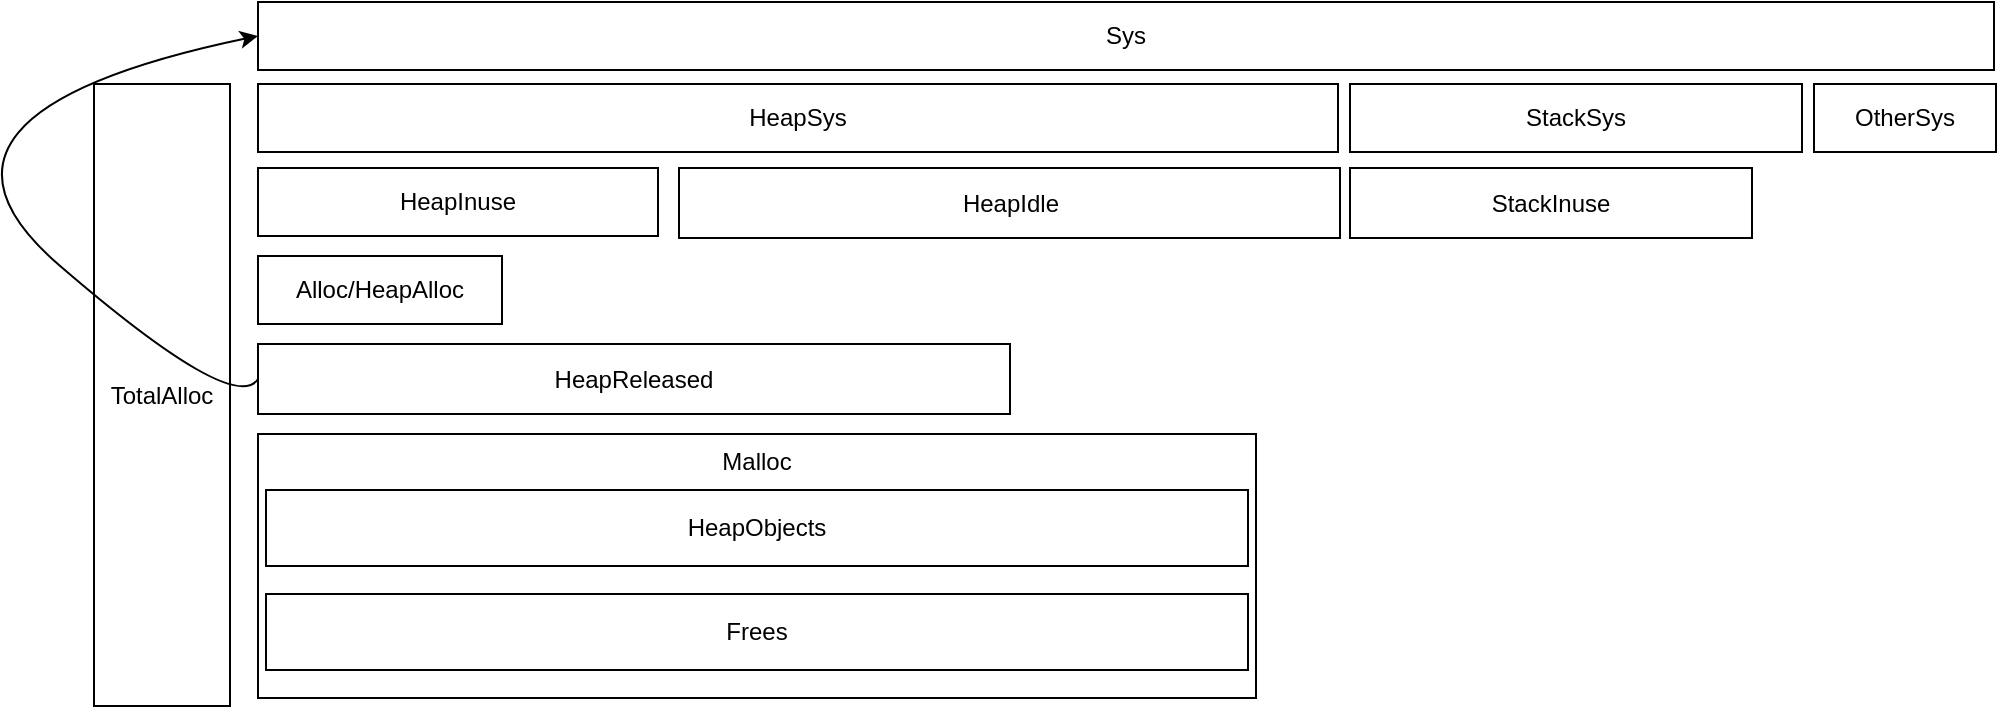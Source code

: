 <mxfile version="13.0.3" type="device"><diagram id="QSzZ5PH-QntFa5d-8lxp" name="第 1 页"><mxGraphModel dx="1698" dy="1253" grid="0" gridSize="10" guides="1" tooltips="1" connect="1" arrows="1" fold="1" page="0" pageScale="1" pageWidth="827" pageHeight="1169" math="0" shadow="0"><root><mxCell id="0"/><mxCell id="1" parent="0"/><mxCell id="-GIzu8YclzfcGiv0a9gr-17" value="Malloc" style="rounded=0;whiteSpace=wrap;html=1;align=center;verticalAlign=top;" vertex="1" parent="1"><mxGeometry x="-88" y="-79" width="499" height="132" as="geometry"/></mxCell><mxCell id="-GIzu8YclzfcGiv0a9gr-1" value="Alloc/HeapAlloc" style="rounded=0;whiteSpace=wrap;html=1;align=center;" vertex="1" parent="1"><mxGeometry x="-88" y="-168" width="122" height="34" as="geometry"/></mxCell><mxCell id="-GIzu8YclzfcGiv0a9gr-3" value="TotalAlloc" style="rounded=0;whiteSpace=wrap;html=1;align=center;" vertex="1" parent="1"><mxGeometry x="-170" y="-254" width="68" height="311" as="geometry"/></mxCell><mxCell id="-GIzu8YclzfcGiv0a9gr-4" value="Sys" style="rounded=0;whiteSpace=wrap;html=1;align=center;" vertex="1" parent="1"><mxGeometry x="-88" y="-295" width="868" height="34" as="geometry"/></mxCell><mxCell id="-GIzu8YclzfcGiv0a9gr-5" value="HeapInuse" style="rounded=0;whiteSpace=wrap;html=1;align=center;" vertex="1" parent="1"><mxGeometry x="-88" y="-212" width="200" height="34" as="geometry"/></mxCell><mxCell id="-GIzu8YclzfcGiv0a9gr-7" value="HeapSys" style="rounded=0;whiteSpace=wrap;html=1;align=center;" vertex="1" parent="1"><mxGeometry x="-88" y="-254" width="540" height="34" as="geometry"/></mxCell><mxCell id="-GIzu8YclzfcGiv0a9gr-8" value="HeapIdle" style="rounded=0;whiteSpace=wrap;html=1;align=center;" vertex="1" parent="1"><mxGeometry x="122.5" y="-212" width="330.5" height="35" as="geometry"/></mxCell><mxCell id="-GIzu8YclzfcGiv0a9gr-12" value="HeapReleased" style="rounded=0;whiteSpace=wrap;html=1;align=center;" vertex="1" parent="1"><mxGeometry x="-88" y="-124" width="376" height="35" as="geometry"/></mxCell><mxCell id="-GIzu8YclzfcGiv0a9gr-13" value="" style="curved=1;endArrow=classic;html=1;exitX=0;exitY=0.5;exitDx=0;exitDy=0;entryX=0;entryY=0.5;entryDx=0;entryDy=0;" edge="1" parent="1" source="-GIzu8YclzfcGiv0a9gr-12" target="-GIzu8YclzfcGiv0a9gr-4"><mxGeometry width="50" height="50" relative="1" as="geometry"><mxPoint x="-284" y="290" as="sourcePoint"/><mxPoint x="-214" y="124" as="targetPoint"/><Array as="points"><mxPoint x="-100" y="-88"/><mxPoint x="-275" y="-239"/></Array></mxGeometry></mxCell><mxCell id="-GIzu8YclzfcGiv0a9gr-14" value="HeapObjects" style="rounded=0;whiteSpace=wrap;html=1;align=center;" vertex="1" parent="1"><mxGeometry x="-84" y="-51" width="491" height="38" as="geometry"/></mxCell><mxCell id="-GIzu8YclzfcGiv0a9gr-15" value="StackSys" style="rounded=0;whiteSpace=wrap;html=1;align=center;" vertex="1" parent="1"><mxGeometry x="458" y="-254" width="226" height="34" as="geometry"/></mxCell><mxCell id="-GIzu8YclzfcGiv0a9gr-16" value="StackInuse" style="rounded=0;whiteSpace=wrap;html=1;align=center;" vertex="1" parent="1"><mxGeometry x="458" y="-212" width="201" height="35" as="geometry"/></mxCell><mxCell id="-GIzu8YclzfcGiv0a9gr-19" value="OtherSys" style="rounded=0;whiteSpace=wrap;html=1;align=center;" vertex="1" parent="1"><mxGeometry x="690" y="-254" width="91" height="34" as="geometry"/></mxCell><mxCell id="-GIzu8YclzfcGiv0a9gr-20" value="Frees" style="rounded=0;whiteSpace=wrap;html=1;align=center;" vertex="1" parent="1"><mxGeometry x="-84" y="1" width="491" height="38" as="geometry"/></mxCell></root></mxGraphModel></diagram></mxfile>